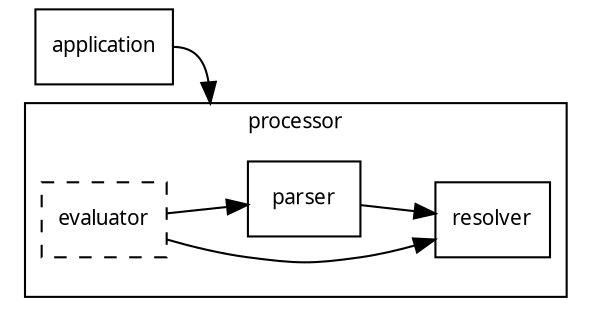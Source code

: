 digraph G {
  graph [fontsize=10  fontname="Verdana" compound=true rankdir="LR"];
  node [fontsize=10 fontname="Verdana" shape=record];

  application;

  subgraph cluster1 {
    node [fontsize=10 fontname="Verdana" shape=record];
    evaluator [style=dashed];
    evaluator -> parser;
    evaluator -> resolver;
    parser -> resolver;
    label = "processor";
  }

  application -> parser [lhead=cluster1; headport=w; tailport=e];
}